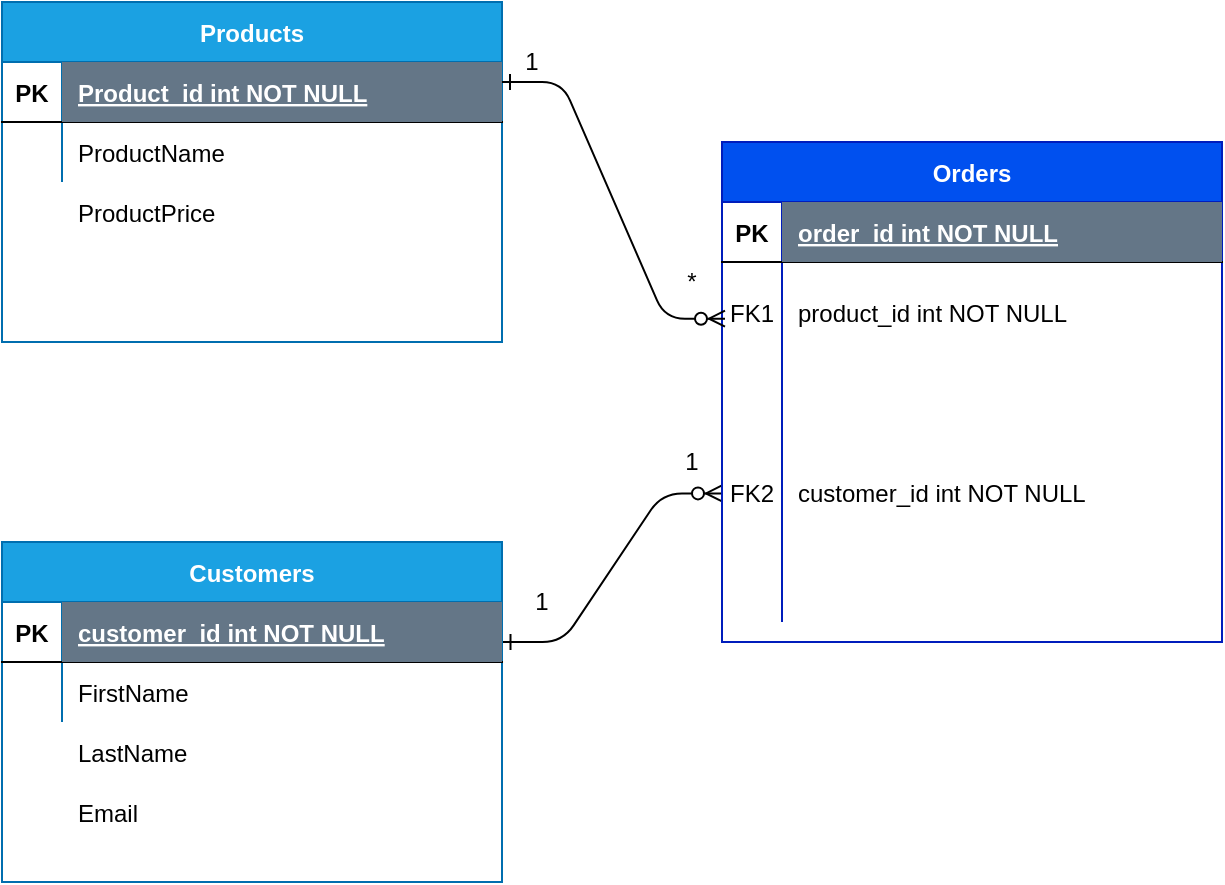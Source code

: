 <mxfile version="24.1.0" type="device">
  <diagram name="Page-1" id="a4XQD3JGn5sTpkuY-kJP">
    <mxGraphModel dx="988" dy="570" grid="1" gridSize="10" guides="1" tooltips="1" connect="1" arrows="1" fold="1" page="1" pageScale="1" pageWidth="850" pageHeight="1100" math="0" shadow="0">
      <root>
        <mxCell id="0" />
        <mxCell id="1" parent="0" />
        <mxCell id="ZsABa6GN5Exad_Q2pvP7-2" value="" style="edgeStyle=entityRelationEdgeStyle;endArrow=ERzeroToMany;startArrow=ERone;endFill=1;startFill=0;entryX=-0.001;entryY=0.814;entryDx=0;entryDy=0;entryPerimeter=0;strokeWidth=1;" edge="1" parent="1">
          <mxGeometry width="100" height="100" relative="1" as="geometry">
            <mxPoint x="340.25" y="380" as="sourcePoint" />
            <mxPoint x="450" y="305.7" as="targetPoint" />
          </mxGeometry>
        </mxCell>
        <mxCell id="ZsABa6GN5Exad_Q2pvP7-4" value="Orders" style="shape=table;startSize=30;container=1;collapsible=1;childLayout=tableLayout;fixedRows=1;rowLines=0;fontStyle=1;align=center;resizeLast=1;fillColor=#0050ef;fontColor=#ffffff;strokeColor=#001DBC;" vertex="1" parent="1">
          <mxGeometry x="450" y="130" width="250" height="250" as="geometry" />
        </mxCell>
        <mxCell id="ZsABa6GN5Exad_Q2pvP7-5" value="" style="shape=partialRectangle;collapsible=0;dropTarget=0;pointerEvents=0;fillColor=none;points=[[0,0.5],[1,0.5]];portConstraint=eastwest;top=0;left=0;right=0;bottom=1;" vertex="1" parent="ZsABa6GN5Exad_Q2pvP7-4">
          <mxGeometry y="30" width="250" height="30" as="geometry" />
        </mxCell>
        <mxCell id="ZsABa6GN5Exad_Q2pvP7-6" value="PK" style="shape=partialRectangle;overflow=hidden;connectable=0;fillColor=none;top=0;left=0;bottom=0;right=0;fontStyle=1;" vertex="1" parent="ZsABa6GN5Exad_Q2pvP7-5">
          <mxGeometry width="30" height="30" as="geometry">
            <mxRectangle width="30" height="30" as="alternateBounds" />
          </mxGeometry>
        </mxCell>
        <mxCell id="ZsABa6GN5Exad_Q2pvP7-7" value="order_id int NOT NULL " style="shape=partialRectangle;overflow=hidden;connectable=0;fillColor=#647687;top=0;left=0;bottom=0;right=0;align=left;spacingLeft=6;fontStyle=5;fontColor=#ffffff;strokeColor=#314354;" vertex="1" parent="ZsABa6GN5Exad_Q2pvP7-5">
          <mxGeometry x="30" width="220" height="30" as="geometry">
            <mxRectangle width="220" height="30" as="alternateBounds" />
          </mxGeometry>
        </mxCell>
        <mxCell id="ZsABa6GN5Exad_Q2pvP7-8" value="" style="shape=partialRectangle;collapsible=0;dropTarget=0;pointerEvents=0;fillColor=none;points=[[0,0.5],[1,0.5]];portConstraint=eastwest;top=0;left=0;right=0;bottom=0;" vertex="1" parent="ZsABa6GN5Exad_Q2pvP7-4">
          <mxGeometry y="60" width="250" height="50" as="geometry" />
        </mxCell>
        <mxCell id="ZsABa6GN5Exad_Q2pvP7-9" value="FK1" style="shape=partialRectangle;overflow=hidden;connectable=0;fillColor=none;top=0;left=0;bottom=0;right=0;" vertex="1" parent="ZsABa6GN5Exad_Q2pvP7-8">
          <mxGeometry width="30" height="50" as="geometry">
            <mxRectangle width="30" height="50" as="alternateBounds" />
          </mxGeometry>
        </mxCell>
        <mxCell id="ZsABa6GN5Exad_Q2pvP7-10" value="product_id int NOT NULL" style="shape=partialRectangle;overflow=hidden;connectable=0;fillColor=none;top=0;left=0;bottom=0;right=0;align=left;spacingLeft=6;" vertex="1" parent="ZsABa6GN5Exad_Q2pvP7-8">
          <mxGeometry x="30" width="220" height="50" as="geometry">
            <mxRectangle width="220" height="50" as="alternateBounds" />
          </mxGeometry>
        </mxCell>
        <mxCell id="ZsABa6GN5Exad_Q2pvP7-11" value="" style="shape=partialRectangle;collapsible=0;dropTarget=0;pointerEvents=0;fillColor=none;points=[[0,0.5],[1,0.5]];portConstraint=eastwest;top=0;left=0;right=0;bottom=0;" vertex="1" parent="ZsABa6GN5Exad_Q2pvP7-4">
          <mxGeometry y="110" width="250" height="130" as="geometry" />
        </mxCell>
        <mxCell id="ZsABa6GN5Exad_Q2pvP7-12" value="" style="shape=partialRectangle;overflow=hidden;connectable=0;fillColor=none;top=0;left=0;bottom=0;right=0;" vertex="1" parent="ZsABa6GN5Exad_Q2pvP7-11">
          <mxGeometry width="30" height="130" as="geometry">
            <mxRectangle width="30" height="130" as="alternateBounds" />
          </mxGeometry>
        </mxCell>
        <mxCell id="ZsABa6GN5Exad_Q2pvP7-13" value="customer_id int NOT NULL" style="shape=partialRectangle;overflow=hidden;connectable=0;fillColor=none;top=0;left=0;bottom=0;right=0;align=left;spacingLeft=6;" vertex="1" parent="ZsABa6GN5Exad_Q2pvP7-11">
          <mxGeometry x="30" width="220" height="130" as="geometry">
            <mxRectangle width="220" height="130" as="alternateBounds" />
          </mxGeometry>
        </mxCell>
        <mxCell id="ZsABa6GN5Exad_Q2pvP7-24" value="Customers" style="shape=table;startSize=30;container=1;collapsible=1;childLayout=tableLayout;fixedRows=1;rowLines=0;fontStyle=1;align=center;resizeLast=1;fillColor=#1ba1e2;fontColor=#ffffff;strokeColor=#006EAF;" vertex="1" parent="1">
          <mxGeometry x="90" y="330" width="250" height="170" as="geometry" />
        </mxCell>
        <mxCell id="ZsABa6GN5Exad_Q2pvP7-25" value="" style="shape=partialRectangle;collapsible=0;dropTarget=0;pointerEvents=0;fillColor=none;points=[[0,0.5],[1,0.5]];portConstraint=eastwest;top=0;left=0;right=0;bottom=1;" vertex="1" parent="ZsABa6GN5Exad_Q2pvP7-24">
          <mxGeometry y="30" width="250" height="30" as="geometry" />
        </mxCell>
        <mxCell id="ZsABa6GN5Exad_Q2pvP7-26" value="PK" style="shape=partialRectangle;overflow=hidden;connectable=0;fillColor=none;top=0;left=0;bottom=0;right=0;fontStyle=1;" vertex="1" parent="ZsABa6GN5Exad_Q2pvP7-25">
          <mxGeometry width="30" height="30" as="geometry">
            <mxRectangle width="30" height="30" as="alternateBounds" />
          </mxGeometry>
        </mxCell>
        <mxCell id="ZsABa6GN5Exad_Q2pvP7-27" value="customer_id int NOT NULL " style="shape=partialRectangle;overflow=hidden;connectable=0;fillColor=#647687;top=0;left=0;bottom=0;right=0;align=left;spacingLeft=6;fontStyle=5;fontColor=#ffffff;strokeColor=#314354;" vertex="1" parent="ZsABa6GN5Exad_Q2pvP7-25">
          <mxGeometry x="30" width="220" height="30" as="geometry">
            <mxRectangle width="220" height="30" as="alternateBounds" />
          </mxGeometry>
        </mxCell>
        <mxCell id="ZsABa6GN5Exad_Q2pvP7-28" value="" style="shape=partialRectangle;collapsible=0;dropTarget=0;pointerEvents=0;fillColor=none;points=[[0,0.5],[1,0.5]];portConstraint=eastwest;top=0;left=0;right=0;bottom=0;" vertex="1" parent="ZsABa6GN5Exad_Q2pvP7-24">
          <mxGeometry y="60" width="250" height="30" as="geometry" />
        </mxCell>
        <mxCell id="ZsABa6GN5Exad_Q2pvP7-29" value="" style="shape=partialRectangle;overflow=hidden;connectable=0;fillColor=none;top=0;left=0;bottom=0;right=0;" vertex="1" parent="ZsABa6GN5Exad_Q2pvP7-28">
          <mxGeometry width="30" height="30" as="geometry">
            <mxRectangle width="30" height="30" as="alternateBounds" />
          </mxGeometry>
        </mxCell>
        <mxCell id="ZsABa6GN5Exad_Q2pvP7-30" value="FirstName" style="shape=partialRectangle;overflow=hidden;connectable=0;fillColor=none;top=0;left=0;bottom=0;right=0;align=left;spacingLeft=6;" vertex="1" parent="ZsABa6GN5Exad_Q2pvP7-28">
          <mxGeometry x="30" width="220" height="30" as="geometry">
            <mxRectangle width="220" height="30" as="alternateBounds" />
          </mxGeometry>
        </mxCell>
        <mxCell id="ZsABa6GN5Exad_Q2pvP7-34" value="Products" style="shape=table;startSize=30;container=1;collapsible=1;childLayout=tableLayout;fixedRows=1;rowLines=0;fontStyle=1;align=center;resizeLast=1;fillColor=#1ba1e2;fontColor=#ffffff;strokeColor=#006EAF;" vertex="1" parent="1">
          <mxGeometry x="90" y="60" width="250" height="170" as="geometry" />
        </mxCell>
        <mxCell id="ZsABa6GN5Exad_Q2pvP7-35" value="" style="shape=partialRectangle;collapsible=0;dropTarget=0;pointerEvents=0;fillColor=none;points=[[0,0.5],[1,0.5]];portConstraint=eastwest;top=0;left=0;right=0;bottom=1;" vertex="1" parent="ZsABa6GN5Exad_Q2pvP7-34">
          <mxGeometry y="30" width="250" height="30" as="geometry" />
        </mxCell>
        <mxCell id="ZsABa6GN5Exad_Q2pvP7-36" value="PK" style="shape=partialRectangle;overflow=hidden;connectable=0;fillColor=none;top=0;left=0;bottom=0;right=0;fontStyle=1;" vertex="1" parent="ZsABa6GN5Exad_Q2pvP7-35">
          <mxGeometry width="30" height="30" as="geometry">
            <mxRectangle width="30" height="30" as="alternateBounds" />
          </mxGeometry>
        </mxCell>
        <mxCell id="ZsABa6GN5Exad_Q2pvP7-37" value="Product_id int NOT NULL " style="shape=partialRectangle;overflow=hidden;connectable=0;fillColor=#647687;top=0;left=0;bottom=0;right=0;align=left;spacingLeft=6;fontStyle=5;fontColor=#ffffff;strokeColor=#314354;" vertex="1" parent="ZsABa6GN5Exad_Q2pvP7-35">
          <mxGeometry x="30" width="220" height="30" as="geometry">
            <mxRectangle width="220" height="30" as="alternateBounds" />
          </mxGeometry>
        </mxCell>
        <mxCell id="ZsABa6GN5Exad_Q2pvP7-38" value="" style="shape=partialRectangle;collapsible=0;dropTarget=0;pointerEvents=0;fillColor=none;points=[[0,0.5],[1,0.5]];portConstraint=eastwest;top=0;left=0;right=0;bottom=0;" vertex="1" parent="ZsABa6GN5Exad_Q2pvP7-34">
          <mxGeometry y="60" width="250" height="30" as="geometry" />
        </mxCell>
        <mxCell id="ZsABa6GN5Exad_Q2pvP7-39" value="" style="shape=partialRectangle;overflow=hidden;connectable=0;fillColor=none;top=0;left=0;bottom=0;right=0;" vertex="1" parent="ZsABa6GN5Exad_Q2pvP7-38">
          <mxGeometry width="30" height="30" as="geometry">
            <mxRectangle width="30" height="30" as="alternateBounds" />
          </mxGeometry>
        </mxCell>
        <mxCell id="ZsABa6GN5Exad_Q2pvP7-40" value="ProductName" style="shape=partialRectangle;overflow=hidden;connectable=0;fillColor=none;top=0;left=0;bottom=0;right=0;align=left;spacingLeft=6;" vertex="1" parent="ZsABa6GN5Exad_Q2pvP7-38">
          <mxGeometry x="30" width="220" height="30" as="geometry">
            <mxRectangle width="220" height="30" as="alternateBounds" />
          </mxGeometry>
        </mxCell>
        <mxCell id="ZsABa6GN5Exad_Q2pvP7-41" value="" style="edgeStyle=entityRelationEdgeStyle;endArrow=ERzeroToMany;startArrow=ERone;endFill=1;startFill=0;entryX=0.006;entryY=0.167;entryDx=0;entryDy=0;entryPerimeter=0;" edge="1" parent="1">
          <mxGeometry width="100" height="100" relative="1" as="geometry">
            <mxPoint x="340" y="100" as="sourcePoint" />
            <mxPoint x="451.5" y="218.35" as="targetPoint" />
            <Array as="points">
              <mxPoint x="440" y="70" />
            </Array>
          </mxGeometry>
        </mxCell>
        <mxCell id="ZsABa6GN5Exad_Q2pvP7-42" value="1" style="text;strokeColor=none;align=center;fillColor=none;html=1;verticalAlign=middle;whiteSpace=wrap;rounded=0;" vertex="1" parent="1">
          <mxGeometry x="340" y="350" width="40" height="20" as="geometry" />
        </mxCell>
        <mxCell id="ZsABa6GN5Exad_Q2pvP7-43" value="1" style="text;strokeColor=none;align=center;fillColor=none;html=1;verticalAlign=middle;whiteSpace=wrap;rounded=0;" vertex="1" parent="1">
          <mxGeometry x="420" y="280" width="30" height="20" as="geometry" />
        </mxCell>
        <mxCell id="ZsABa6GN5Exad_Q2pvP7-44" value="1" style="text;strokeColor=none;align=center;fillColor=none;html=1;verticalAlign=middle;whiteSpace=wrap;rounded=0;" vertex="1" parent="1">
          <mxGeometry x="340" y="80" width="30" height="20" as="geometry" />
        </mxCell>
        <mxCell id="ZsABa6GN5Exad_Q2pvP7-45" value="*" style="text;strokeColor=none;align=center;fillColor=none;html=1;verticalAlign=middle;whiteSpace=wrap;rounded=0;" vertex="1" parent="1">
          <mxGeometry x="420" y="190" width="30" height="20" as="geometry" />
        </mxCell>
        <mxCell id="ZsABa6GN5Exad_Q2pvP7-46" value="FK2" style="shape=partialRectangle;overflow=hidden;connectable=0;fillColor=none;top=0;left=0;bottom=0;right=0;" vertex="1" parent="1">
          <mxGeometry x="450" y="290" width="30" height="30" as="geometry">
            <mxRectangle width="30" height="30" as="alternateBounds" />
          </mxGeometry>
        </mxCell>
        <mxCell id="ZsABa6GN5Exad_Q2pvP7-60" value="ProductPrice" style="shape=partialRectangle;overflow=hidden;connectable=0;fillColor=none;top=0;left=0;bottom=0;right=0;align=left;spacingLeft=6;" vertex="1" parent="1">
          <mxGeometry x="120" y="150" width="220" height="30" as="geometry">
            <mxRectangle width="220" height="30" as="alternateBounds" />
          </mxGeometry>
        </mxCell>
        <mxCell id="ZsABa6GN5Exad_Q2pvP7-61" value="" style="shape=partialRectangle;overflow=hidden;connectable=0;fillColor=none;top=0;left=0;bottom=0;right=0;align=left;spacingLeft=6;" vertex="1" parent="1">
          <mxGeometry x="120" y="180" width="220" height="30" as="geometry">
            <mxRectangle width="220" height="30" as="alternateBounds" />
          </mxGeometry>
        </mxCell>
        <mxCell id="ZsABa6GN5Exad_Q2pvP7-62" value="LastName" style="shape=partialRectangle;overflow=hidden;connectable=0;fillColor=none;top=0;left=0;bottom=0;right=0;align=left;spacingLeft=6;" vertex="1" parent="1">
          <mxGeometry x="120" y="420" width="220" height="30" as="geometry">
            <mxRectangle width="220" height="30" as="alternateBounds" />
          </mxGeometry>
        </mxCell>
        <mxCell id="ZsABa6GN5Exad_Q2pvP7-63" value="Email" style="shape=partialRectangle;overflow=hidden;connectable=0;fillColor=none;top=0;left=0;bottom=0;right=0;align=left;spacingLeft=6;" vertex="1" parent="1">
          <mxGeometry x="120" y="450" width="220" height="30" as="geometry">
            <mxRectangle width="220" height="30" as="alternateBounds" />
          </mxGeometry>
        </mxCell>
      </root>
    </mxGraphModel>
  </diagram>
</mxfile>
